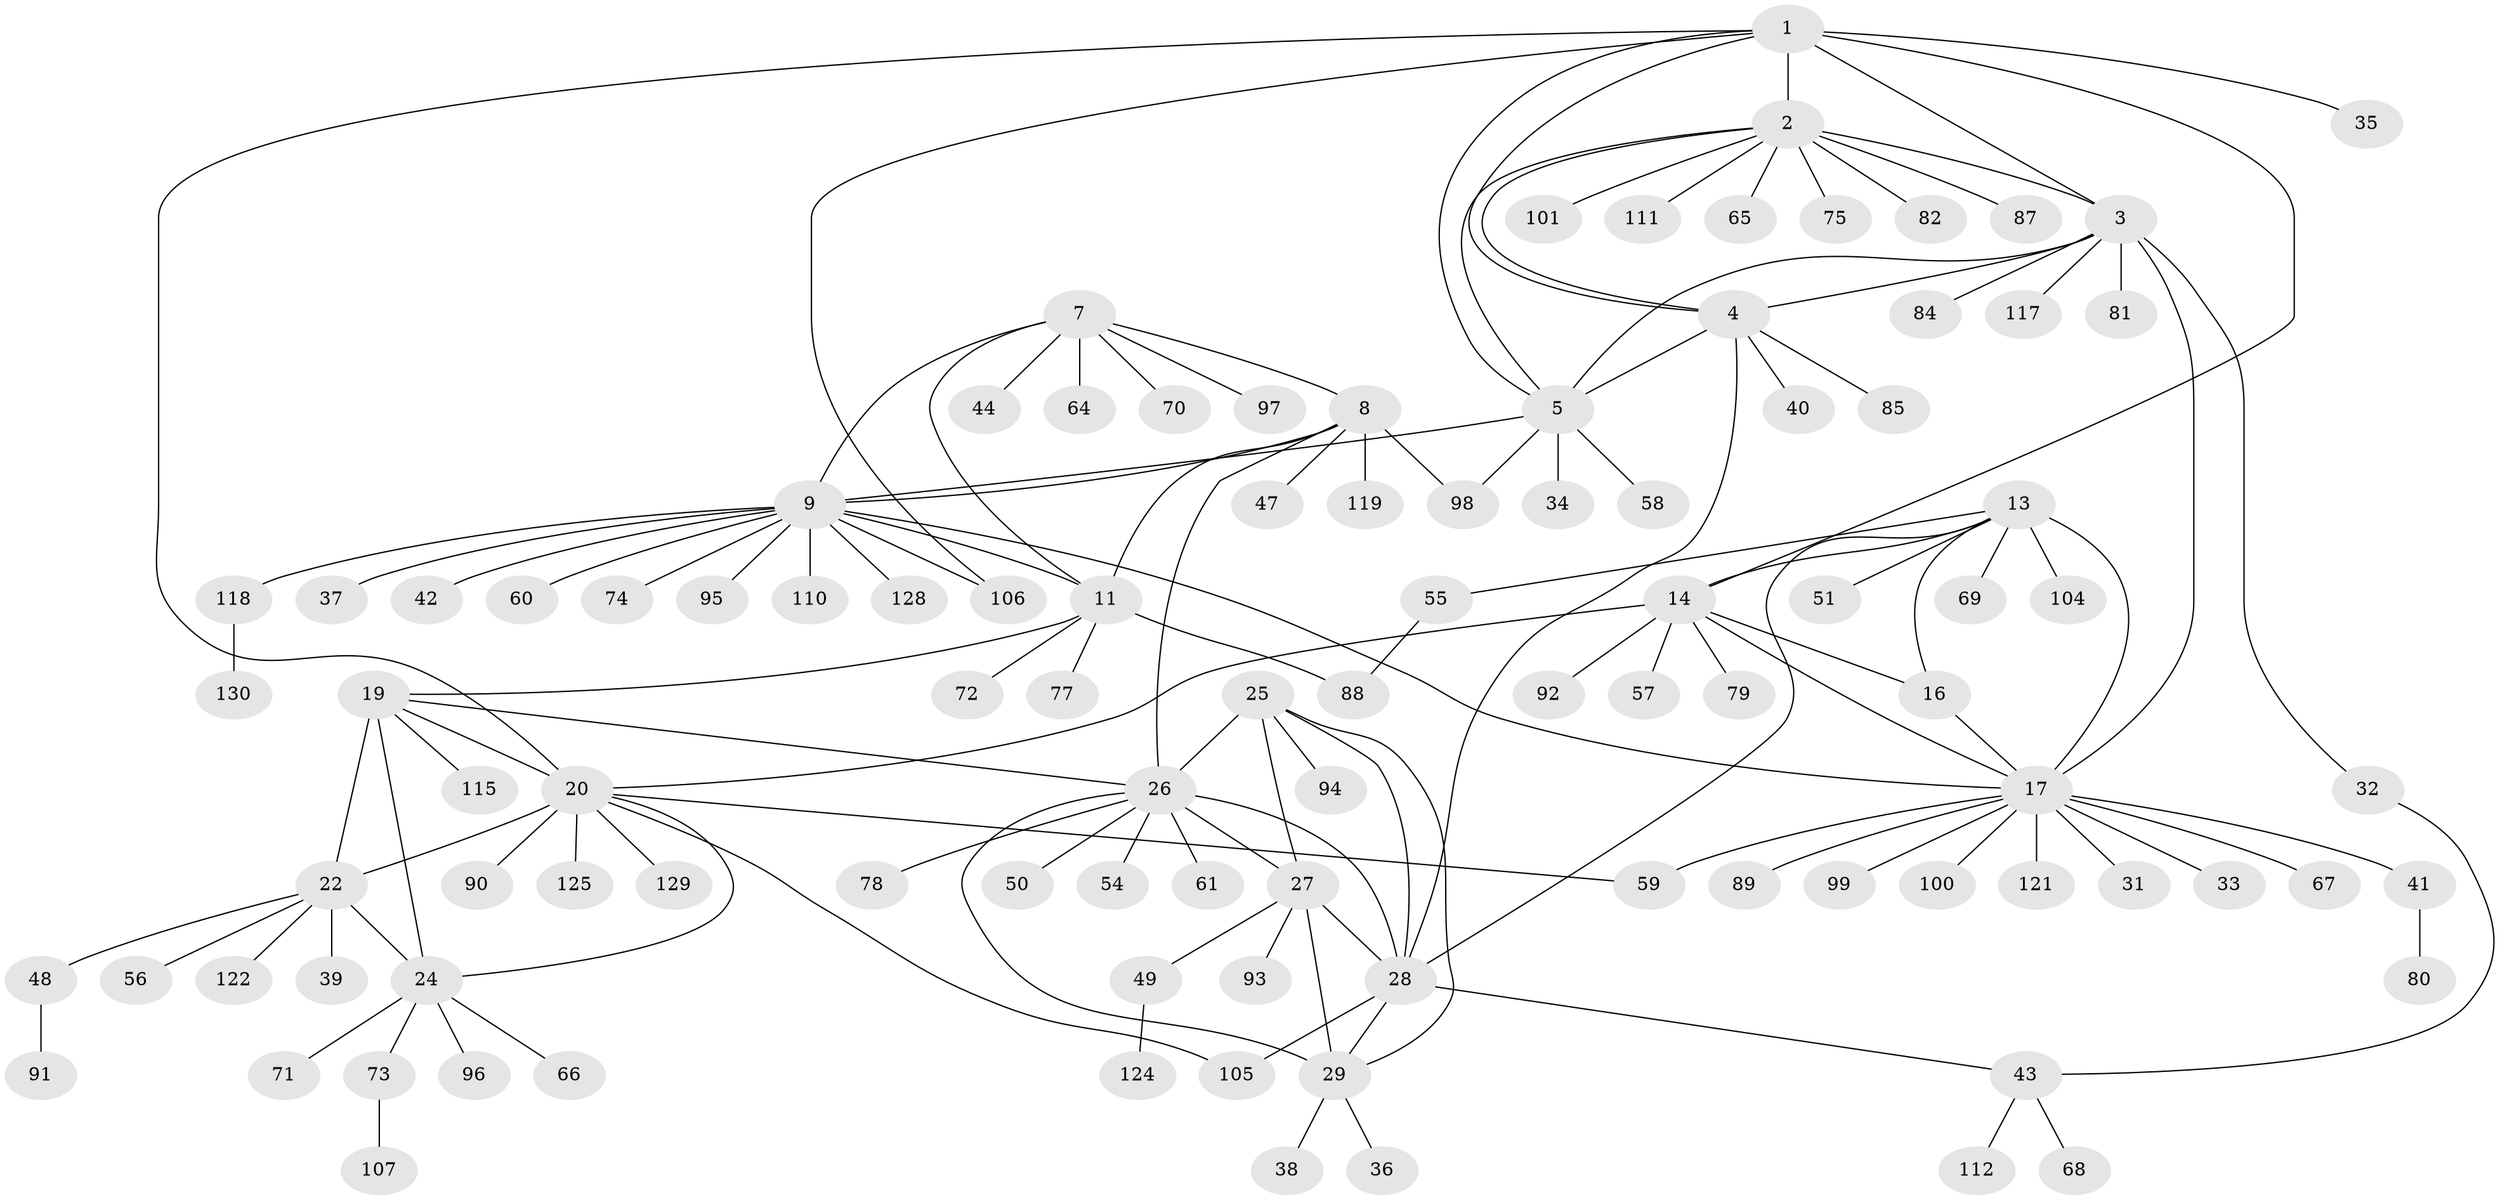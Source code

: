 // original degree distribution, {9: 0.03076923076923077, 12: 0.015384615384615385, 10: 0.05384615384615385, 6: 0.023076923076923078, 7: 0.06153846153846154, 11: 0.015384615384615385, 8: 0.015384615384615385, 13: 0.007692307692307693, 5: 0.015384615384615385, 1: 0.6230769230769231, 2: 0.12307692307692308, 3: 0.015384615384615385}
// Generated by graph-tools (version 1.1) at 2025/11/02/27/25 16:11:33]
// undirected, 102 vertices, 135 edges
graph export_dot {
graph [start="1"]
  node [color=gray90,style=filled];
  1 [super="+86"];
  2 [super="+116"];
  3 [super="+6"];
  4 [super="+120"];
  5 [super="+127"];
  7 [super="+123"];
  8 [super="+12"];
  9 [super="+10"];
  11 [super="+52"];
  13 [super="+15"];
  14 [super="+45"];
  16 [super="+109"];
  17 [super="+18"];
  19 [super="+21"];
  20 [super="+53"];
  22 [super="+23"];
  24 [super="+63"];
  25 [super="+103"];
  26 [super="+30"];
  27 [super="+76"];
  28 [super="+83"];
  29 [super="+113"];
  31;
  32;
  33;
  34;
  35;
  36;
  37;
  38;
  39;
  40 [super="+62"];
  41;
  42;
  43 [super="+46"];
  44;
  47;
  48;
  49 [super="+108"];
  50;
  51;
  54;
  55;
  56;
  57;
  58;
  59;
  60;
  61;
  64;
  65;
  66;
  67;
  68;
  69;
  70;
  71;
  72;
  73 [super="+126"];
  74;
  75;
  77;
  78;
  79;
  80;
  81;
  82;
  84;
  85;
  87;
  88;
  89;
  90;
  91;
  92;
  93 [super="+102"];
  94;
  95;
  96;
  97;
  98;
  99;
  100;
  101;
  104;
  105 [super="+114"];
  106;
  107;
  110;
  111;
  112;
  115;
  117;
  118;
  119;
  121;
  122;
  124;
  125;
  128;
  129;
  130;
  1 -- 2;
  1 -- 3 [weight=2];
  1 -- 4;
  1 -- 5;
  1 -- 20;
  1 -- 35;
  1 -- 106;
  1 -- 14;
  2 -- 3 [weight=2];
  2 -- 4;
  2 -- 5;
  2 -- 65;
  2 -- 75;
  2 -- 82;
  2 -- 87;
  2 -- 101;
  2 -- 111;
  3 -- 4 [weight=2];
  3 -- 5 [weight=2];
  3 -- 17;
  3 -- 81;
  3 -- 84;
  3 -- 117;
  3 -- 32;
  4 -- 5;
  4 -- 28;
  4 -- 40;
  4 -- 85;
  5 -- 9;
  5 -- 34;
  5 -- 58;
  5 -- 98;
  7 -- 8 [weight=2];
  7 -- 9 [weight=2];
  7 -- 11;
  7 -- 44;
  7 -- 64;
  7 -- 70;
  7 -- 97;
  8 -- 9 [weight=4];
  8 -- 11 [weight=2];
  8 -- 98;
  8 -- 26;
  8 -- 119;
  8 -- 47;
  9 -- 11 [weight=2];
  9 -- 37;
  9 -- 110;
  9 -- 128;
  9 -- 17;
  9 -- 42;
  9 -- 74;
  9 -- 106;
  9 -- 118;
  9 -- 60;
  9 -- 95;
  11 -- 72;
  11 -- 77;
  11 -- 88;
  11 -- 19;
  13 -- 14 [weight=2];
  13 -- 16 [weight=2];
  13 -- 17 [weight=4];
  13 -- 51;
  13 -- 55;
  13 -- 69;
  13 -- 104;
  13 -- 28;
  14 -- 16;
  14 -- 17 [weight=2];
  14 -- 20;
  14 -- 57;
  14 -- 79;
  14 -- 92;
  16 -- 17 [weight=2];
  17 -- 33;
  17 -- 67;
  17 -- 89;
  17 -- 99;
  17 -- 100;
  17 -- 121;
  17 -- 59;
  17 -- 31;
  17 -- 41;
  19 -- 20 [weight=2];
  19 -- 22 [weight=4];
  19 -- 24 [weight=2];
  19 -- 115;
  19 -- 26;
  20 -- 22 [weight=2];
  20 -- 24;
  20 -- 59;
  20 -- 90;
  20 -- 105;
  20 -- 125;
  20 -- 129;
  22 -- 24 [weight=2];
  22 -- 39;
  22 -- 122;
  22 -- 48;
  22 -- 56;
  24 -- 66;
  24 -- 71;
  24 -- 73;
  24 -- 96;
  25 -- 26 [weight=2];
  25 -- 27;
  25 -- 28;
  25 -- 29;
  25 -- 94;
  26 -- 27 [weight=2];
  26 -- 28 [weight=2];
  26 -- 29 [weight=2];
  26 -- 78;
  26 -- 50;
  26 -- 61;
  26 -- 54;
  27 -- 28;
  27 -- 29;
  27 -- 49;
  27 -- 93;
  28 -- 29;
  28 -- 43;
  28 -- 105;
  29 -- 36;
  29 -- 38;
  32 -- 43;
  41 -- 80;
  43 -- 68;
  43 -- 112;
  48 -- 91;
  49 -- 124;
  55 -- 88;
  73 -- 107;
  118 -- 130;
}
